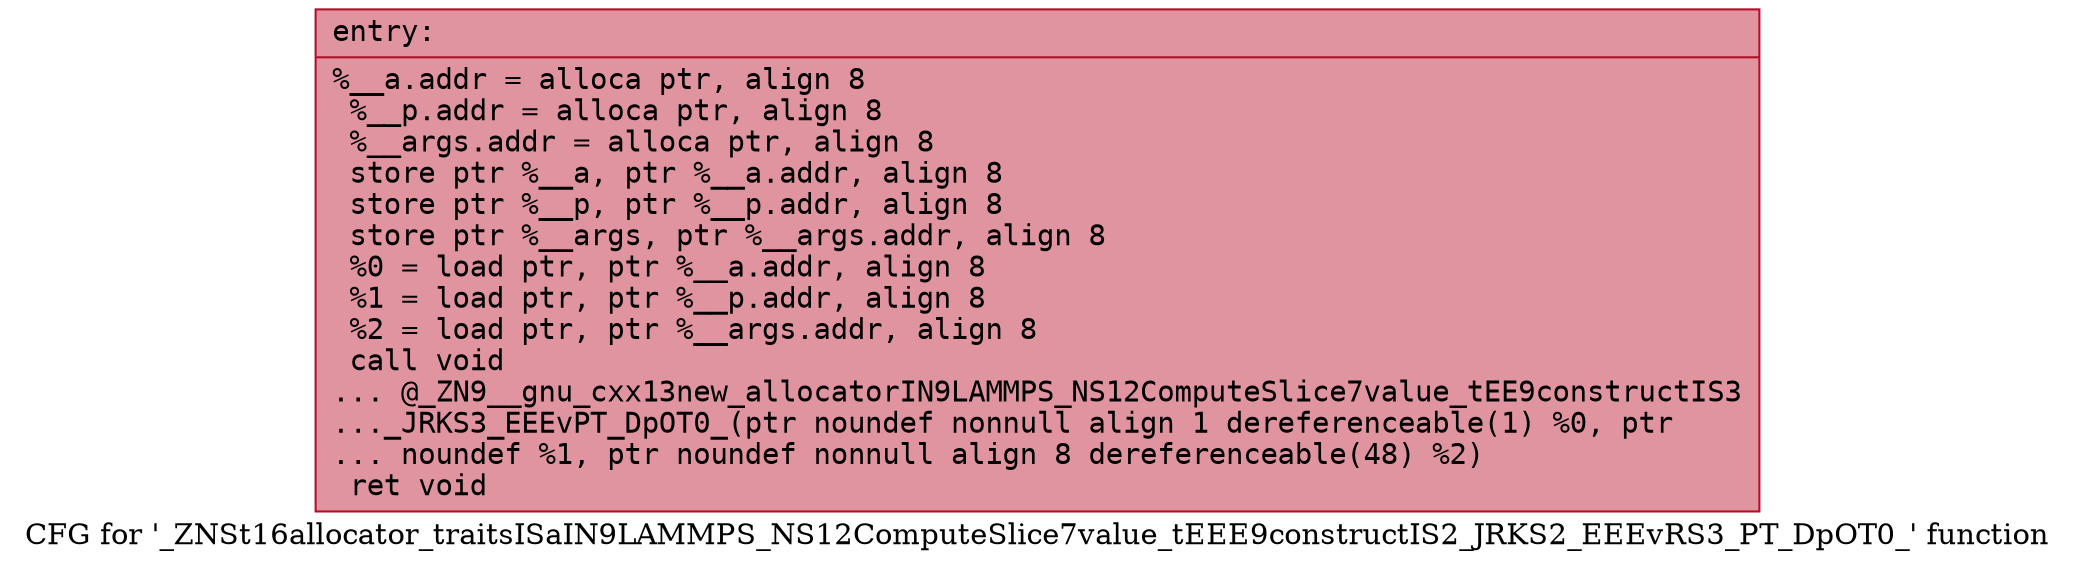 digraph "CFG for '_ZNSt16allocator_traitsISaIN9LAMMPS_NS12ComputeSlice7value_tEEE9constructIS2_JRKS2_EEEvRS3_PT_DpOT0_' function" {
	label="CFG for '_ZNSt16allocator_traitsISaIN9LAMMPS_NS12ComputeSlice7value_tEEE9constructIS2_JRKS2_EEEvRS3_PT_DpOT0_' function";

	Node0x558104780980 [shape=record,color="#b70d28ff", style=filled, fillcolor="#b70d2870" fontname="Courier",label="{entry:\l|  %__a.addr = alloca ptr, align 8\l  %__p.addr = alloca ptr, align 8\l  %__args.addr = alloca ptr, align 8\l  store ptr %__a, ptr %__a.addr, align 8\l  store ptr %__p, ptr %__p.addr, align 8\l  store ptr %__args, ptr %__args.addr, align 8\l  %0 = load ptr, ptr %__a.addr, align 8\l  %1 = load ptr, ptr %__p.addr, align 8\l  %2 = load ptr, ptr %__args.addr, align 8\l  call void\l... @_ZN9__gnu_cxx13new_allocatorIN9LAMMPS_NS12ComputeSlice7value_tEE9constructIS3\l..._JRKS3_EEEvPT_DpOT0_(ptr noundef nonnull align 1 dereferenceable(1) %0, ptr\l... noundef %1, ptr noundef nonnull align 8 dereferenceable(48) %2)\l  ret void\l}"];
}
